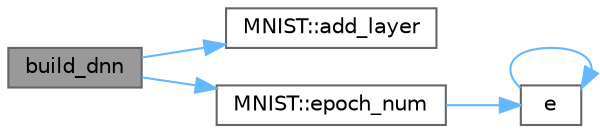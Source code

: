digraph "build_dnn"
{
 // LATEX_PDF_SIZE
  bgcolor="transparent";
  edge [fontname=Helvetica,fontsize=10,labelfontname=Helvetica,labelfontsize=10];
  node [fontname=Helvetica,fontsize=10,shape=box,height=0.2,width=0.4];
  rankdir="LR";
  Node1 [id="Node000001",label="build_dnn",height=0.2,width=0.4,color="gray40", fillcolor="grey60", style="filled", fontcolor="black",tooltip=" "];
  Node1 -> Node2 [id="edge5_Node000001_Node000002",color="steelblue1",style="solid",tooltip=" "];
  Node2 [id="Node000002",label="MNIST::add_layer",height=0.2,width=0.4,color="grey40", fillcolor="white", style="filled",URL="$struct_m_n_i_s_t.html#a604cd1568aae308bf022addf152b6e38",tooltip=" "];
  Node1 -> Node3 [id="edge6_Node000001_Node000003",color="steelblue1",style="solid",tooltip=" "];
  Node3 [id="Node000003",label="MNIST::epoch_num",height=0.2,width=0.4,color="grey40", fillcolor="white", style="filled",URL="$struct_m_n_i_s_t.html#a6b98bfa2eb2b48766029de185b65ae0f",tooltip=" "];
  Node3 -> Node4 [id="edge7_Node000003_Node000004",color="steelblue1",style="solid",tooltip=" "];
  Node4 [id="Node000004",label="e",height=0.2,width=0.4,color="grey40", fillcolor="white", style="filled",URL="$_cwise__array__power__array_8cpp.html#a9cb86ff854760bf91a154f2724a9101d",tooltip=" "];
  Node4 -> Node4 [id="edge8_Node000004_Node000004",color="steelblue1",style="solid",tooltip=" "];
}
